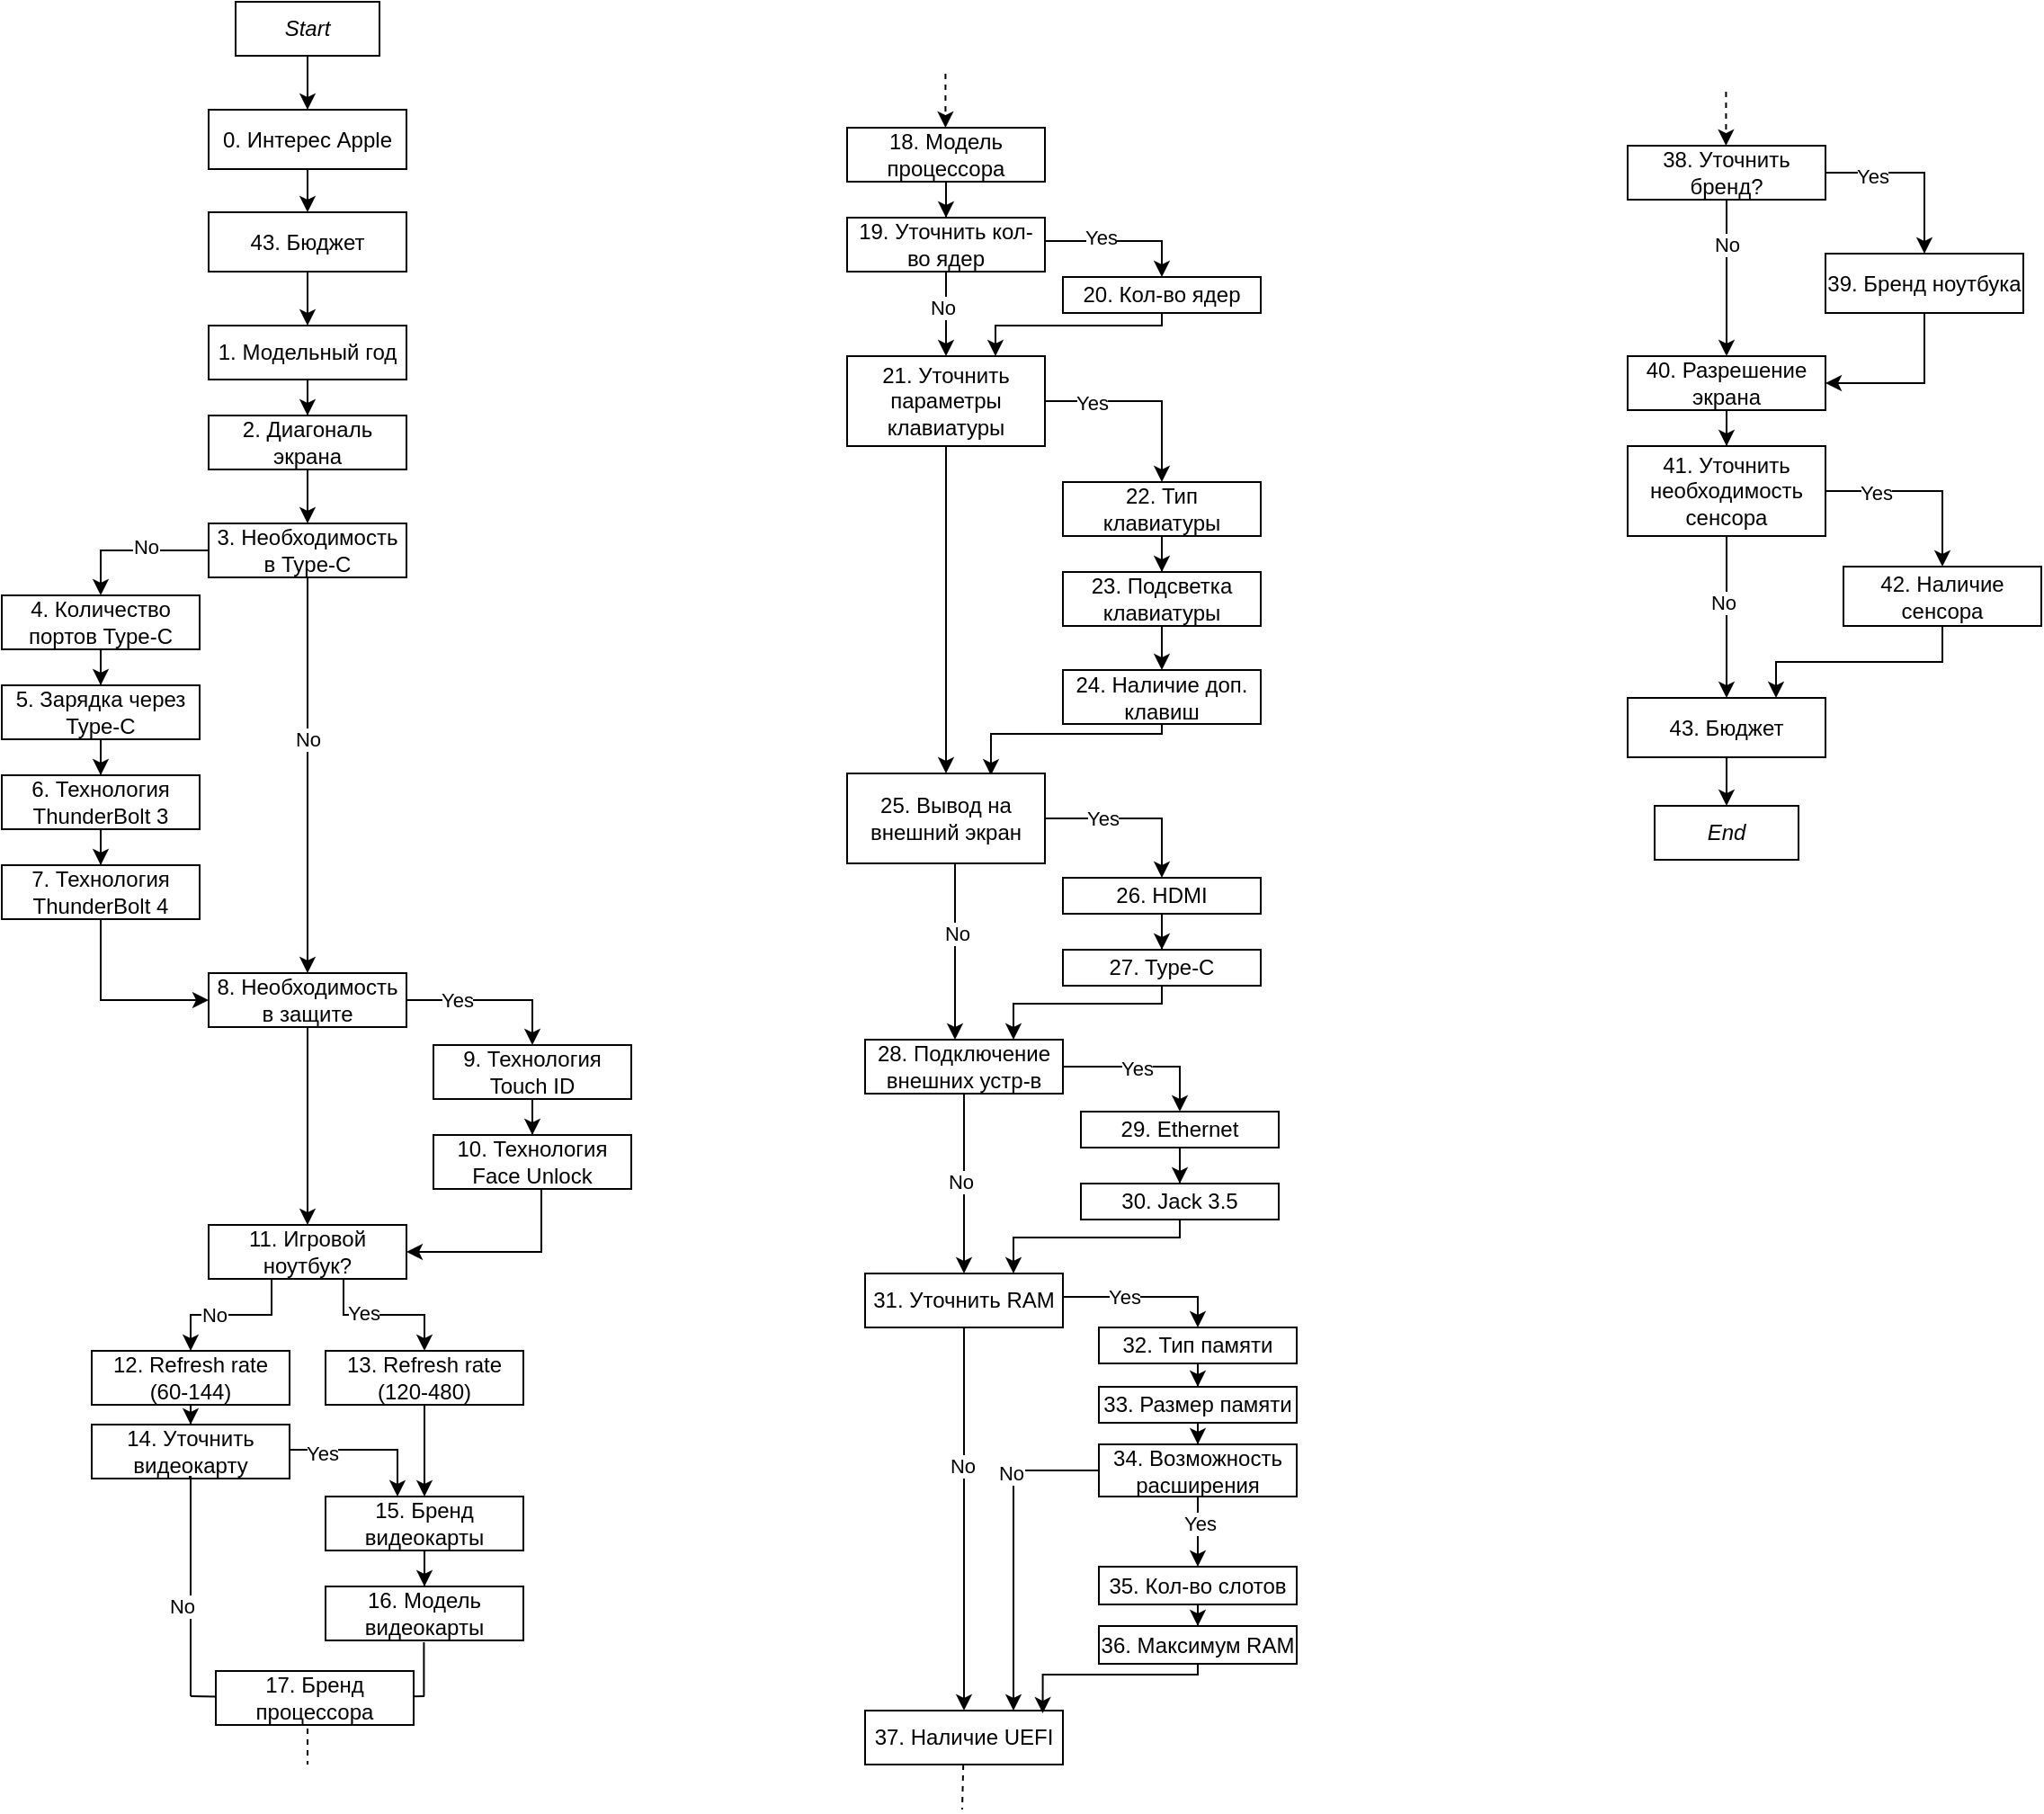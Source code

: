 <mxfile version="23.1.5" type="device">
  <diagram name="Страница — 1" id="IH8rzcOEHPAB7Y-iRNzn">
    <mxGraphModel dx="2578" dy="776" grid="1" gridSize="10" guides="1" tooltips="1" connect="1" arrows="1" fold="1" page="1" pageScale="1" pageWidth="827" pageHeight="1169" math="0" shadow="0">
      <root>
        <mxCell id="0" />
        <mxCell id="1" parent="0" />
        <mxCell id="vgiY-5Wz-NRbP9851YEz-6" value="" style="edgeStyle=orthogonalEdgeStyle;rounded=0;orthogonalLoop=1;jettySize=auto;html=1;" edge="1" parent="1" source="WlV4LtoxX0RG96d7LDxr-1" target="vgiY-5Wz-NRbP9851YEz-4">
          <mxGeometry relative="1" as="geometry" />
        </mxCell>
        <mxCell id="WlV4LtoxX0RG96d7LDxr-1" value="Start" style="rounded=0;whiteSpace=wrap;html=1;fontStyle=2;glass=0;" parent="1" vertex="1">
          <mxGeometry x="136" y="160" width="80" height="30" as="geometry" />
        </mxCell>
        <mxCell id="WlV4LtoxX0RG96d7LDxr-5" value="" style="edgeStyle=orthogonalEdgeStyle;rounded=0;orthogonalLoop=1;jettySize=auto;html=1;" parent="1" source="WlV4LtoxX0RG96d7LDxr-2" target="WlV4LtoxX0RG96d7LDxr-4" edge="1">
          <mxGeometry relative="1" as="geometry" />
        </mxCell>
        <mxCell id="WlV4LtoxX0RG96d7LDxr-2" value="1. Модельный год" style="rounded=0;whiteSpace=wrap;html=1;fontStyle=0" parent="1" vertex="1">
          <mxGeometry x="121" y="340" width="110" height="30" as="geometry" />
        </mxCell>
        <mxCell id="WlV4LtoxX0RG96d7LDxr-7" value="" style="edgeStyle=orthogonalEdgeStyle;rounded=0;orthogonalLoop=1;jettySize=auto;html=1;" parent="1" source="WlV4LtoxX0RG96d7LDxr-4" target="WlV4LtoxX0RG96d7LDxr-6" edge="1">
          <mxGeometry relative="1" as="geometry" />
        </mxCell>
        <mxCell id="WlV4LtoxX0RG96d7LDxr-4" value="2. Диагональ экрана" style="rounded=0;whiteSpace=wrap;html=1;fontStyle=0" parent="1" vertex="1">
          <mxGeometry x="121" y="390" width="110" height="30" as="geometry" />
        </mxCell>
        <mxCell id="WlV4LtoxX0RG96d7LDxr-9" value="" style="edgeStyle=orthogonalEdgeStyle;rounded=0;orthogonalLoop=1;jettySize=auto;html=1;" parent="1" source="WlV4LtoxX0RG96d7LDxr-6" target="WlV4LtoxX0RG96d7LDxr-8" edge="1">
          <mxGeometry relative="1" as="geometry" />
        </mxCell>
        <mxCell id="WlV4LtoxX0RG96d7LDxr-20" value="No" style="edgeLabel;html=1;align=center;verticalAlign=middle;resizable=0;points=[];" parent="WlV4LtoxX0RG96d7LDxr-9" vertex="1" connectable="0">
          <mxGeometry x="-0.176" y="-2" relative="1" as="geometry">
            <mxPoint as="offset" />
          </mxGeometry>
        </mxCell>
        <mxCell id="WlV4LtoxX0RG96d7LDxr-11" value="" style="edgeStyle=orthogonalEdgeStyle;rounded=0;orthogonalLoop=1;jettySize=auto;html=1;" parent="1" source="WlV4LtoxX0RG96d7LDxr-6" target="WlV4LtoxX0RG96d7LDxr-10" edge="1">
          <mxGeometry relative="1" as="geometry" />
        </mxCell>
        <mxCell id="WlV4LtoxX0RG96d7LDxr-21" value="No" style="edgeLabel;html=1;align=center;verticalAlign=middle;resizable=0;points=[];" parent="WlV4LtoxX0RG96d7LDxr-11" vertex="1" connectable="0">
          <mxGeometry x="-0.358" y="1" relative="1" as="geometry">
            <mxPoint x="-1" y="19" as="offset" />
          </mxGeometry>
        </mxCell>
        <mxCell id="WlV4LtoxX0RG96d7LDxr-6" value="3. Необходимость в Type-C" style="rounded=0;whiteSpace=wrap;html=1;fontStyle=0" parent="1" vertex="1">
          <mxGeometry x="121" y="450" width="110" height="30" as="geometry" />
        </mxCell>
        <mxCell id="WlV4LtoxX0RG96d7LDxr-13" value="" style="edgeStyle=orthogonalEdgeStyle;rounded=0;orthogonalLoop=1;jettySize=auto;html=1;" parent="1" source="WlV4LtoxX0RG96d7LDxr-8" target="WlV4LtoxX0RG96d7LDxr-12" edge="1">
          <mxGeometry relative="1" as="geometry" />
        </mxCell>
        <mxCell id="WlV4LtoxX0RG96d7LDxr-8" value="4. Количество портов Type-C" style="rounded=0;whiteSpace=wrap;html=1;fontStyle=0" parent="1" vertex="1">
          <mxGeometry x="6" y="490" width="110" height="30" as="geometry" />
        </mxCell>
        <mxCell id="WlV4LtoxX0RG96d7LDxr-24" value="" style="edgeStyle=orthogonalEdgeStyle;rounded=0;orthogonalLoop=1;jettySize=auto;html=1;" parent="1" source="WlV4LtoxX0RG96d7LDxr-10" target="WlV4LtoxX0RG96d7LDxr-23" edge="1">
          <mxGeometry relative="1" as="geometry" />
        </mxCell>
        <mxCell id="WlV4LtoxX0RG96d7LDxr-25" value="Yes" style="edgeLabel;html=1;align=center;verticalAlign=middle;resizable=0;points=[];" parent="WlV4LtoxX0RG96d7LDxr-24" vertex="1" connectable="0">
          <mxGeometry x="-0.409" relative="1" as="geometry">
            <mxPoint as="offset" />
          </mxGeometry>
        </mxCell>
        <mxCell id="WlV4LtoxX0RG96d7LDxr-29" value="" style="edgeStyle=orthogonalEdgeStyle;rounded=0;orthogonalLoop=1;jettySize=auto;html=1;" parent="1" source="WlV4LtoxX0RG96d7LDxr-10" target="WlV4LtoxX0RG96d7LDxr-28" edge="1">
          <mxGeometry relative="1" as="geometry" />
        </mxCell>
        <mxCell id="WlV4LtoxX0RG96d7LDxr-10" value="8. Необходимость в защите" style="rounded=0;whiteSpace=wrap;html=1;fontStyle=0" parent="1" vertex="1">
          <mxGeometry x="121" y="700" width="110" height="30" as="geometry" />
        </mxCell>
        <mxCell id="WlV4LtoxX0RG96d7LDxr-15" value="" style="edgeStyle=orthogonalEdgeStyle;rounded=0;orthogonalLoop=1;jettySize=auto;html=1;" parent="1" source="WlV4LtoxX0RG96d7LDxr-12" target="WlV4LtoxX0RG96d7LDxr-14" edge="1">
          <mxGeometry relative="1" as="geometry" />
        </mxCell>
        <mxCell id="WlV4LtoxX0RG96d7LDxr-12" value="5. Зарядка через Type-C" style="rounded=0;whiteSpace=wrap;html=1;fontStyle=0" parent="1" vertex="1">
          <mxGeometry x="6" y="540" width="110" height="30" as="geometry" />
        </mxCell>
        <mxCell id="WlV4LtoxX0RG96d7LDxr-18" value="" style="edgeStyle=orthogonalEdgeStyle;rounded=0;orthogonalLoop=1;jettySize=auto;html=1;" parent="1" source="WlV4LtoxX0RG96d7LDxr-14" target="WlV4LtoxX0RG96d7LDxr-17" edge="1">
          <mxGeometry relative="1" as="geometry" />
        </mxCell>
        <mxCell id="WlV4LtoxX0RG96d7LDxr-14" value="6. Технология ThunderBolt 3" style="rounded=0;whiteSpace=wrap;html=1;fontStyle=0" parent="1" vertex="1">
          <mxGeometry x="6" y="590" width="110" height="30" as="geometry" />
        </mxCell>
        <mxCell id="WlV4LtoxX0RG96d7LDxr-22" style="edgeStyle=orthogonalEdgeStyle;rounded=0;orthogonalLoop=1;jettySize=auto;html=1;entryX=0;entryY=0.5;entryDx=0;entryDy=0;" parent="1" source="WlV4LtoxX0RG96d7LDxr-17" target="WlV4LtoxX0RG96d7LDxr-10" edge="1">
          <mxGeometry relative="1" as="geometry">
            <Array as="points">
              <mxPoint x="61" y="715" />
            </Array>
          </mxGeometry>
        </mxCell>
        <mxCell id="WlV4LtoxX0RG96d7LDxr-17" value="7. Технология ThunderBolt 4" style="rounded=0;whiteSpace=wrap;html=1;fontStyle=0" parent="1" vertex="1">
          <mxGeometry x="6" y="640" width="110" height="30" as="geometry" />
        </mxCell>
        <mxCell id="WlV4LtoxX0RG96d7LDxr-27" value="" style="edgeStyle=orthogonalEdgeStyle;rounded=0;orthogonalLoop=1;jettySize=auto;html=1;" parent="1" source="WlV4LtoxX0RG96d7LDxr-23" target="WlV4LtoxX0RG96d7LDxr-26" edge="1">
          <mxGeometry relative="1" as="geometry" />
        </mxCell>
        <mxCell id="WlV4LtoxX0RG96d7LDxr-23" value="9. Технология Touch ID" style="rounded=0;whiteSpace=wrap;html=1;fontStyle=0" parent="1" vertex="1">
          <mxGeometry x="246" y="740" width="110" height="30" as="geometry" />
        </mxCell>
        <mxCell id="WlV4LtoxX0RG96d7LDxr-30" style="edgeStyle=orthogonalEdgeStyle;rounded=0;orthogonalLoop=1;jettySize=auto;html=1;entryX=1;entryY=0.5;entryDx=0;entryDy=0;" parent="1" source="WlV4LtoxX0RG96d7LDxr-26" target="WlV4LtoxX0RG96d7LDxr-28" edge="1">
          <mxGeometry relative="1" as="geometry">
            <Array as="points">
              <mxPoint x="306" y="855" />
            </Array>
          </mxGeometry>
        </mxCell>
        <mxCell id="WlV4LtoxX0RG96d7LDxr-26" value="10. Технология Face Unlock" style="rounded=0;whiteSpace=wrap;html=1;fontStyle=0" parent="1" vertex="1">
          <mxGeometry x="246" y="790" width="110" height="30" as="geometry" />
        </mxCell>
        <mxCell id="WlV4LtoxX0RG96d7LDxr-32" value="" style="edgeStyle=orthogonalEdgeStyle;rounded=0;orthogonalLoop=1;jettySize=auto;html=1;" parent="1" source="WlV4LtoxX0RG96d7LDxr-28" target="WlV4LtoxX0RG96d7LDxr-31" edge="1">
          <mxGeometry relative="1" as="geometry">
            <Array as="points">
              <mxPoint x="196" y="890" />
              <mxPoint x="241" y="890" />
            </Array>
          </mxGeometry>
        </mxCell>
        <mxCell id="WlV4LtoxX0RG96d7LDxr-42" value="Yes" style="edgeLabel;html=1;align=center;verticalAlign=middle;resizable=0;points=[];" parent="WlV4LtoxX0RG96d7LDxr-32" vertex="1" connectable="0">
          <mxGeometry x="-0.285" y="1" relative="1" as="geometry">
            <mxPoint as="offset" />
          </mxGeometry>
        </mxCell>
        <mxCell id="WlV4LtoxX0RG96d7LDxr-36" style="edgeStyle=orthogonalEdgeStyle;rounded=0;orthogonalLoop=1;jettySize=auto;html=1;entryX=0.5;entryY=0;entryDx=0;entryDy=0;" parent="1" source="WlV4LtoxX0RG96d7LDxr-28" target="WlV4LtoxX0RG96d7LDxr-35" edge="1">
          <mxGeometry relative="1" as="geometry">
            <Array as="points">
              <mxPoint x="156" y="890" />
              <mxPoint x="111" y="890" />
            </Array>
          </mxGeometry>
        </mxCell>
        <mxCell id="WlV4LtoxX0RG96d7LDxr-41" value="No" style="edgeLabel;html=1;align=center;verticalAlign=middle;resizable=0;points=[];" parent="WlV4LtoxX0RG96d7LDxr-36" vertex="1" connectable="0">
          <mxGeometry x="0.224" relative="1" as="geometry">
            <mxPoint as="offset" />
          </mxGeometry>
        </mxCell>
        <mxCell id="WlV4LtoxX0RG96d7LDxr-28" value="11. Игровой ноутбук?" style="rounded=0;whiteSpace=wrap;html=1;fontStyle=0" parent="1" vertex="1">
          <mxGeometry x="121" y="840" width="110" height="30" as="geometry" />
        </mxCell>
        <mxCell id="WlV4LtoxX0RG96d7LDxr-38" value="" style="edgeStyle=orthogonalEdgeStyle;rounded=0;orthogonalLoop=1;jettySize=auto;html=1;" parent="1" source="WlV4LtoxX0RG96d7LDxr-31" target="WlV4LtoxX0RG96d7LDxr-37" edge="1">
          <mxGeometry relative="1" as="geometry" />
        </mxCell>
        <mxCell id="WlV4LtoxX0RG96d7LDxr-31" value="13. Refresh rate&lt;br&gt;(120-480)" style="rounded=0;whiteSpace=wrap;html=1;fontStyle=0" parent="1" vertex="1">
          <mxGeometry x="186" y="910" width="110" height="30" as="geometry" />
        </mxCell>
        <mxCell id="WlV4LtoxX0RG96d7LDxr-150" value="" style="edgeStyle=orthogonalEdgeStyle;rounded=0;orthogonalLoop=1;jettySize=auto;html=1;" parent="1" source="WlV4LtoxX0RG96d7LDxr-35" target="WlV4LtoxX0RG96d7LDxr-63" edge="1">
          <mxGeometry relative="1" as="geometry" />
        </mxCell>
        <mxCell id="WlV4LtoxX0RG96d7LDxr-35" value="12. Refresh rate (60-144)" style="rounded=0;whiteSpace=wrap;html=1;fontStyle=0" parent="1" vertex="1">
          <mxGeometry x="56" y="910" width="110" height="30" as="geometry" />
        </mxCell>
        <mxCell id="WlV4LtoxX0RG96d7LDxr-40" value="" style="edgeStyle=orthogonalEdgeStyle;rounded=0;orthogonalLoop=1;jettySize=auto;html=1;" parent="1" source="WlV4LtoxX0RG96d7LDxr-37" target="WlV4LtoxX0RG96d7LDxr-39" edge="1">
          <mxGeometry relative="1" as="geometry" />
        </mxCell>
        <mxCell id="WlV4LtoxX0RG96d7LDxr-37" value="15. Бренд видеокарты" style="rounded=0;whiteSpace=wrap;html=1;fontStyle=0" parent="1" vertex="1">
          <mxGeometry x="186" y="991" width="110" height="30" as="geometry" />
        </mxCell>
        <mxCell id="WlV4LtoxX0RG96d7LDxr-39" value="16. Модель видеокарты" style="rounded=0;whiteSpace=wrap;html=1;fontStyle=0" parent="1" vertex="1">
          <mxGeometry x="186" y="1041" width="110" height="30" as="geometry" />
        </mxCell>
        <mxCell id="WlV4LtoxX0RG96d7LDxr-46" value="" style="endArrow=classic;html=1;rounded=0;exitX=0.5;exitY=1;exitDx=0;exitDy=0;dashed=1;endFill=1;" parent="1" edge="1">
          <mxGeometry width="50" height="50" relative="1" as="geometry">
            <mxPoint x="530.71" y="200" as="sourcePoint" />
            <mxPoint x="530.71" y="230" as="targetPoint" />
          </mxGeometry>
        </mxCell>
        <mxCell id="WlV4LtoxX0RG96d7LDxr-107" value="" style="edgeStyle=orthogonalEdgeStyle;rounded=0;orthogonalLoop=1;jettySize=auto;html=1;" parent="1" source="WlV4LtoxX0RG96d7LDxr-50" target="WlV4LtoxX0RG96d7LDxr-106" edge="1">
          <mxGeometry relative="1" as="geometry" />
        </mxCell>
        <mxCell id="WlV4LtoxX0RG96d7LDxr-50" value="18. Модель процессора" style="rounded=0;whiteSpace=wrap;html=1;fontStyle=0" parent="1" vertex="1">
          <mxGeometry x="476" y="230" width="110" height="30" as="geometry" />
        </mxCell>
        <mxCell id="WlV4LtoxX0RG96d7LDxr-56" style="edgeStyle=orthogonalEdgeStyle;rounded=0;orthogonalLoop=1;jettySize=auto;html=1;entryX=0.5;entryY=0;entryDx=0;entryDy=0;" parent="1" source="WlV4LtoxX0RG96d7LDxr-52" target="WlV4LtoxX0RG96d7LDxr-54" edge="1">
          <mxGeometry relative="1" as="geometry" />
        </mxCell>
        <mxCell id="WlV4LtoxX0RG96d7LDxr-57" value="Yes" style="edgeLabel;html=1;align=center;verticalAlign=middle;resizable=0;points=[];" parent="WlV4LtoxX0RG96d7LDxr-56" vertex="1" connectable="0">
          <mxGeometry x="-0.537" y="-1" relative="1" as="geometry">
            <mxPoint as="offset" />
          </mxGeometry>
        </mxCell>
        <mxCell id="WlV4LtoxX0RG96d7LDxr-62" value="" style="edgeStyle=orthogonalEdgeStyle;rounded=0;orthogonalLoop=1;jettySize=auto;html=1;" parent="1" source="WlV4LtoxX0RG96d7LDxr-52" target="WlV4LtoxX0RG96d7LDxr-61" edge="1">
          <mxGeometry relative="1" as="geometry" />
        </mxCell>
        <mxCell id="WlV4LtoxX0RG96d7LDxr-52" value="21. Уточнить параметры клавиатуры" style="rounded=0;whiteSpace=wrap;html=1;fontStyle=0" parent="1" vertex="1">
          <mxGeometry x="476" y="357" width="110" height="50" as="geometry" />
        </mxCell>
        <mxCell id="WlV4LtoxX0RG96d7LDxr-58" value="" style="edgeStyle=orthogonalEdgeStyle;rounded=0;orthogonalLoop=1;jettySize=auto;html=1;" parent="1" source="WlV4LtoxX0RG96d7LDxr-54" target="WlV4LtoxX0RG96d7LDxr-55" edge="1">
          <mxGeometry relative="1" as="geometry" />
        </mxCell>
        <mxCell id="WlV4LtoxX0RG96d7LDxr-54" value="22. Тип клавиатуры" style="rounded=0;whiteSpace=wrap;html=1;fontStyle=0" parent="1" vertex="1">
          <mxGeometry x="596" y="427" width="110" height="30" as="geometry" />
        </mxCell>
        <mxCell id="WlV4LtoxX0RG96d7LDxr-60" value="" style="edgeStyle=orthogonalEdgeStyle;rounded=0;orthogonalLoop=1;jettySize=auto;html=1;" parent="1" source="WlV4LtoxX0RG96d7LDxr-55" target="WlV4LtoxX0RG96d7LDxr-59" edge="1">
          <mxGeometry relative="1" as="geometry" />
        </mxCell>
        <mxCell id="WlV4LtoxX0RG96d7LDxr-55" value="23. Подсветка клавиатуры" style="rounded=0;whiteSpace=wrap;html=1;fontStyle=0" parent="1" vertex="1">
          <mxGeometry x="596" y="477" width="110" height="30" as="geometry" />
        </mxCell>
        <mxCell id="WlV4LtoxX0RG96d7LDxr-76" style="edgeStyle=orthogonalEdgeStyle;rounded=0;orthogonalLoop=1;jettySize=auto;html=1;entryX=0.727;entryY=0.021;entryDx=0;entryDy=0;entryPerimeter=0;" parent="1" source="WlV4LtoxX0RG96d7LDxr-59" target="WlV4LtoxX0RG96d7LDxr-61" edge="1">
          <mxGeometry relative="1" as="geometry">
            <mxPoint x="556" y="587" as="targetPoint" />
            <Array as="points">
              <mxPoint x="651" y="567" />
              <mxPoint x="556" y="567" />
            </Array>
          </mxGeometry>
        </mxCell>
        <mxCell id="WlV4LtoxX0RG96d7LDxr-59" value="24. Наличие доп. клавиш" style="rounded=0;whiteSpace=wrap;html=1;fontStyle=0" parent="1" vertex="1">
          <mxGeometry x="596" y="531.5" width="110" height="30" as="geometry" />
        </mxCell>
        <mxCell id="WlV4LtoxX0RG96d7LDxr-78" value="" style="edgeStyle=orthogonalEdgeStyle;rounded=0;orthogonalLoop=1;jettySize=auto;html=1;" parent="1" source="WlV4LtoxX0RG96d7LDxr-61" target="WlV4LtoxX0RG96d7LDxr-77" edge="1">
          <mxGeometry relative="1" as="geometry" />
        </mxCell>
        <mxCell id="WlV4LtoxX0RG96d7LDxr-79" value="Yes" style="edgeLabel;html=1;align=center;verticalAlign=middle;resizable=0;points=[];" parent="WlV4LtoxX0RG96d7LDxr-78" vertex="1" connectable="0">
          <mxGeometry x="-0.358" relative="1" as="geometry">
            <mxPoint as="offset" />
          </mxGeometry>
        </mxCell>
        <mxCell id="WlV4LtoxX0RG96d7LDxr-85" value="" style="edgeStyle=orthogonalEdgeStyle;rounded=0;orthogonalLoop=1;jettySize=auto;html=1;" parent="1" source="WlV4LtoxX0RG96d7LDxr-61" target="WlV4LtoxX0RG96d7LDxr-83" edge="1">
          <mxGeometry relative="1" as="geometry">
            <Array as="points">
              <mxPoint x="536" y="707" />
              <mxPoint x="536" y="707" />
            </Array>
          </mxGeometry>
        </mxCell>
        <mxCell id="WlV4LtoxX0RG96d7LDxr-86" value="No" style="edgeLabel;html=1;align=center;verticalAlign=middle;resizable=0;points=[];" parent="WlV4LtoxX0RG96d7LDxr-85" vertex="1" connectable="0">
          <mxGeometry x="-0.209" y="1" relative="1" as="geometry">
            <mxPoint as="offset" />
          </mxGeometry>
        </mxCell>
        <mxCell id="WlV4LtoxX0RG96d7LDxr-61" value="25. Вывод на внешний экран" style="rounded=0;whiteSpace=wrap;html=1;fontStyle=0" parent="1" vertex="1">
          <mxGeometry x="476" y="589" width="110" height="50" as="geometry" />
        </mxCell>
        <mxCell id="WlV4LtoxX0RG96d7LDxr-64" value="" style="edgeStyle=orthogonalEdgeStyle;rounded=0;orthogonalLoop=1;jettySize=auto;html=1;" parent="1" source="WlV4LtoxX0RG96d7LDxr-63" target="WlV4LtoxX0RG96d7LDxr-37" edge="1">
          <mxGeometry relative="1" as="geometry">
            <Array as="points">
              <mxPoint x="226" y="965" />
            </Array>
          </mxGeometry>
        </mxCell>
        <mxCell id="WlV4LtoxX0RG96d7LDxr-65" value="Yes" style="edgeLabel;html=1;align=center;verticalAlign=middle;resizable=0;points=[];" parent="WlV4LtoxX0RG96d7LDxr-64" vertex="1" connectable="0">
          <mxGeometry x="-0.584" y="-2" relative="1" as="geometry">
            <mxPoint as="offset" />
          </mxGeometry>
        </mxCell>
        <mxCell id="WlV4LtoxX0RG96d7LDxr-63" value="14. Уточнить видеокарту" style="rounded=0;whiteSpace=wrap;html=1;fontStyle=0" parent="1" vertex="1">
          <mxGeometry x="56" y="951" width="110" height="30" as="geometry" />
        </mxCell>
        <mxCell id="WlV4LtoxX0RG96d7LDxr-68" value="" style="edgeStyle=orthogonalEdgeStyle;rounded=0;orthogonalLoop=1;jettySize=auto;html=1;endArrow=none;endFill=0;" parent="1" edge="1">
          <mxGeometry relative="1" as="geometry">
            <mxPoint x="110" y="980" as="sourcePoint" />
            <mxPoint x="111" y="1102" as="targetPoint" />
            <Array as="points">
              <mxPoint x="111" y="980" />
            </Array>
          </mxGeometry>
        </mxCell>
        <mxCell id="WlV4LtoxX0RG96d7LDxr-72" value="No" style="edgeLabel;html=1;align=center;verticalAlign=middle;resizable=0;points=[];" parent="WlV4LtoxX0RG96d7LDxr-68" vertex="1" connectable="0">
          <mxGeometry x="0.174" y="-5" relative="1" as="geometry">
            <mxPoint y="1" as="offset" />
          </mxGeometry>
        </mxCell>
        <mxCell id="WlV4LtoxX0RG96d7LDxr-69" value="" style="edgeStyle=orthogonalEdgeStyle;rounded=0;orthogonalLoop=1;jettySize=auto;html=1;endArrow=none;endFill=0;" parent="1" edge="1">
          <mxGeometry relative="1" as="geometry">
            <mxPoint x="240.7" y="1072" as="sourcePoint" />
            <mxPoint x="240.7" y="1102" as="targetPoint" />
          </mxGeometry>
        </mxCell>
        <mxCell id="WlV4LtoxX0RG96d7LDxr-70" value="" style="endArrow=none;html=1;rounded=0;" parent="1" source="WlV4LtoxX0RG96d7LDxr-73" edge="1">
          <mxGeometry width="50" height="50" relative="1" as="geometry">
            <mxPoint x="111" y="1102" as="sourcePoint" />
            <mxPoint x="241" y="1102" as="targetPoint" />
          </mxGeometry>
        </mxCell>
        <mxCell id="WlV4LtoxX0RG96d7LDxr-71" value="" style="endArrow=none;dashed=1;html=1;rounded=0;" parent="1" edge="1">
          <mxGeometry width="50" height="50" relative="1" as="geometry">
            <mxPoint x="176" y="1102" as="sourcePoint" />
            <mxPoint x="176" y="1140" as="targetPoint" />
          </mxGeometry>
        </mxCell>
        <mxCell id="WlV4LtoxX0RG96d7LDxr-74" value="" style="endArrow=none;html=1;rounded=0;" parent="1" target="WlV4LtoxX0RG96d7LDxr-73" edge="1">
          <mxGeometry width="50" height="50" relative="1" as="geometry">
            <mxPoint x="111" y="1102" as="sourcePoint" />
            <mxPoint x="241" y="1102" as="targetPoint" />
          </mxGeometry>
        </mxCell>
        <mxCell id="WlV4LtoxX0RG96d7LDxr-73" value="17. Бренд процессора" style="rounded=0;whiteSpace=wrap;html=1;fontStyle=0" parent="1" vertex="1">
          <mxGeometry x="125" y="1088" width="110" height="30" as="geometry" />
        </mxCell>
        <mxCell id="WlV4LtoxX0RG96d7LDxr-81" value="" style="edgeStyle=orthogonalEdgeStyle;rounded=0;orthogonalLoop=1;jettySize=auto;html=1;" parent="1" source="WlV4LtoxX0RG96d7LDxr-77" target="WlV4LtoxX0RG96d7LDxr-80" edge="1">
          <mxGeometry relative="1" as="geometry" />
        </mxCell>
        <mxCell id="WlV4LtoxX0RG96d7LDxr-77" value="26. HDMI" style="rounded=0;whiteSpace=wrap;html=1;fontStyle=0" parent="1" vertex="1">
          <mxGeometry x="596" y="647" width="110" height="20" as="geometry" />
        </mxCell>
        <mxCell id="WlV4LtoxX0RG96d7LDxr-84" style="edgeStyle=orthogonalEdgeStyle;rounded=0;orthogonalLoop=1;jettySize=auto;html=1;entryX=0.75;entryY=0;entryDx=0;entryDy=0;" parent="1" source="WlV4LtoxX0RG96d7LDxr-80" target="WlV4LtoxX0RG96d7LDxr-83" edge="1">
          <mxGeometry relative="1" as="geometry">
            <Array as="points">
              <mxPoint x="651" y="717" />
              <mxPoint x="569" y="717" />
            </Array>
          </mxGeometry>
        </mxCell>
        <mxCell id="WlV4LtoxX0RG96d7LDxr-80" value="27. Type-C" style="rounded=0;whiteSpace=wrap;html=1;fontStyle=0" parent="1" vertex="1">
          <mxGeometry x="596" y="687" width="110" height="20" as="geometry" />
        </mxCell>
        <mxCell id="WlV4LtoxX0RG96d7LDxr-90" style="edgeStyle=orthogonalEdgeStyle;rounded=0;orthogonalLoop=1;jettySize=auto;html=1;entryX=0.5;entryY=0;entryDx=0;entryDy=0;" parent="1" source="WlV4LtoxX0RG96d7LDxr-83" target="WlV4LtoxX0RG96d7LDxr-87" edge="1">
          <mxGeometry relative="1" as="geometry" />
        </mxCell>
        <mxCell id="WlV4LtoxX0RG96d7LDxr-91" value="Yes" style="edgeLabel;html=1;align=center;verticalAlign=middle;resizable=0;points=[];" parent="WlV4LtoxX0RG96d7LDxr-90" vertex="1" connectable="0">
          <mxGeometry x="-0.095" y="-1" relative="1" as="geometry">
            <mxPoint as="offset" />
          </mxGeometry>
        </mxCell>
        <mxCell id="WlV4LtoxX0RG96d7LDxr-97" style="edgeStyle=orthogonalEdgeStyle;rounded=0;orthogonalLoop=1;jettySize=auto;html=1;entryX=0.5;entryY=0;entryDx=0;entryDy=0;" parent="1" source="WlV4LtoxX0RG96d7LDxr-83" target="WlV4LtoxX0RG96d7LDxr-92" edge="1">
          <mxGeometry relative="1" as="geometry" />
        </mxCell>
        <mxCell id="WlV4LtoxX0RG96d7LDxr-98" value="No" style="edgeLabel;html=1;align=center;verticalAlign=middle;resizable=0;points=[];" parent="WlV4LtoxX0RG96d7LDxr-97" vertex="1" connectable="0">
          <mxGeometry x="-0.03" y="-2" relative="1" as="geometry">
            <mxPoint as="offset" />
          </mxGeometry>
        </mxCell>
        <mxCell id="WlV4LtoxX0RG96d7LDxr-83" value="28. Подключение внешних устр-в" style="rounded=0;whiteSpace=wrap;html=1;fontStyle=0" parent="1" vertex="1">
          <mxGeometry x="486" y="737" width="110" height="30" as="geometry" />
        </mxCell>
        <mxCell id="WlV4LtoxX0RG96d7LDxr-89" style="edgeStyle=orthogonalEdgeStyle;rounded=0;orthogonalLoop=1;jettySize=auto;html=1;entryX=0.5;entryY=0;entryDx=0;entryDy=0;" parent="1" source="WlV4LtoxX0RG96d7LDxr-87" target="WlV4LtoxX0RG96d7LDxr-88" edge="1">
          <mxGeometry relative="1" as="geometry" />
        </mxCell>
        <mxCell id="WlV4LtoxX0RG96d7LDxr-87" value="29. Ethernet" style="rounded=0;whiteSpace=wrap;html=1;fontStyle=0" parent="1" vertex="1">
          <mxGeometry x="606" y="777" width="110" height="20" as="geometry" />
        </mxCell>
        <mxCell id="WlV4LtoxX0RG96d7LDxr-96" style="edgeStyle=orthogonalEdgeStyle;rounded=0;orthogonalLoop=1;jettySize=auto;html=1;entryX=0.75;entryY=0;entryDx=0;entryDy=0;" parent="1" source="WlV4LtoxX0RG96d7LDxr-88" target="WlV4LtoxX0RG96d7LDxr-92" edge="1">
          <mxGeometry relative="1" as="geometry">
            <Array as="points">
              <mxPoint x="661" y="847" />
              <mxPoint x="569" y="847" />
            </Array>
          </mxGeometry>
        </mxCell>
        <mxCell id="WlV4LtoxX0RG96d7LDxr-88" value="30. Jack 3.5" style="rounded=0;whiteSpace=wrap;html=1;fontStyle=0" parent="1" vertex="1">
          <mxGeometry x="606" y="817" width="110" height="20" as="geometry" />
        </mxCell>
        <mxCell id="WlV4LtoxX0RG96d7LDxr-99" style="edgeStyle=orthogonalEdgeStyle;rounded=0;orthogonalLoop=1;jettySize=auto;html=1;entryX=0.5;entryY=0;entryDx=0;entryDy=0;" parent="1" source="WlV4LtoxX0RG96d7LDxr-92" target="WlV4LtoxX0RG96d7LDxr-94" edge="1">
          <mxGeometry relative="1" as="geometry">
            <Array as="points">
              <mxPoint x="671" y="880" />
            </Array>
          </mxGeometry>
        </mxCell>
        <mxCell id="WlV4LtoxX0RG96d7LDxr-101" value="Yes" style="edgeLabel;html=1;align=center;verticalAlign=middle;resizable=0;points=[];" parent="WlV4LtoxX0RG96d7LDxr-99" vertex="1" connectable="0">
          <mxGeometry x="-0.27" relative="1" as="geometry">
            <mxPoint as="offset" />
          </mxGeometry>
        </mxCell>
        <mxCell id="WlV4LtoxX0RG96d7LDxr-118" style="edgeStyle=orthogonalEdgeStyle;rounded=0;orthogonalLoop=1;jettySize=auto;html=1;entryX=0.5;entryY=0;entryDx=0;entryDy=0;" parent="1" source="WlV4LtoxX0RG96d7LDxr-92" target="WlV4LtoxX0RG96d7LDxr-105" edge="1">
          <mxGeometry relative="1" as="geometry" />
        </mxCell>
        <mxCell id="WlV4LtoxX0RG96d7LDxr-119" value="No" style="edgeLabel;html=1;align=center;verticalAlign=middle;resizable=0;points=[];" parent="WlV4LtoxX0RG96d7LDxr-118" vertex="1" connectable="0">
          <mxGeometry x="-0.281" y="-1" relative="1" as="geometry">
            <mxPoint as="offset" />
          </mxGeometry>
        </mxCell>
        <mxCell id="WlV4LtoxX0RG96d7LDxr-92" value="31. Уточнить RAM" style="rounded=0;whiteSpace=wrap;html=1;fontStyle=0" parent="1" vertex="1">
          <mxGeometry x="486" y="867" width="110" height="30" as="geometry" />
        </mxCell>
        <mxCell id="WlV4LtoxX0RG96d7LDxr-102" style="edgeStyle=orthogonalEdgeStyle;rounded=0;orthogonalLoop=1;jettySize=auto;html=1;entryX=0.5;entryY=0;entryDx=0;entryDy=0;" parent="1" source="WlV4LtoxX0RG96d7LDxr-94" target="WlV4LtoxX0RG96d7LDxr-95" edge="1">
          <mxGeometry relative="1" as="geometry" />
        </mxCell>
        <mxCell id="WlV4LtoxX0RG96d7LDxr-94" value="32. Тип памяти" style="rounded=0;whiteSpace=wrap;html=1;fontStyle=0" parent="1" vertex="1">
          <mxGeometry x="616" y="897" width="110" height="20" as="geometry" />
        </mxCell>
        <mxCell id="WlV4LtoxX0RG96d7LDxr-104" value="" style="edgeStyle=orthogonalEdgeStyle;rounded=0;orthogonalLoop=1;jettySize=auto;html=1;" parent="1" source="WlV4LtoxX0RG96d7LDxr-95" target="WlV4LtoxX0RG96d7LDxr-103" edge="1">
          <mxGeometry relative="1" as="geometry" />
        </mxCell>
        <mxCell id="WlV4LtoxX0RG96d7LDxr-95" value="33. Размер памяти" style="rounded=0;whiteSpace=wrap;html=1;fontStyle=0" parent="1" vertex="1">
          <mxGeometry x="616" y="930" width="110" height="20" as="geometry" />
        </mxCell>
        <mxCell id="WlV4LtoxX0RG96d7LDxr-115" value="" style="edgeStyle=orthogonalEdgeStyle;rounded=0;orthogonalLoop=1;jettySize=auto;html=1;" parent="1" source="WlV4LtoxX0RG96d7LDxr-103" target="WlV4LtoxX0RG96d7LDxr-114" edge="1">
          <mxGeometry relative="1" as="geometry" />
        </mxCell>
        <mxCell id="WlV4LtoxX0RG96d7LDxr-120" value="Yes" style="edgeLabel;html=1;align=center;verticalAlign=middle;resizable=0;points=[];" parent="WlV4LtoxX0RG96d7LDxr-115" vertex="1" connectable="0">
          <mxGeometry x="-0.273" y="1" relative="1" as="geometry">
            <mxPoint as="offset" />
          </mxGeometry>
        </mxCell>
        <mxCell id="WlV4LtoxX0RG96d7LDxr-116" style="edgeStyle=orthogonalEdgeStyle;rounded=0;orthogonalLoop=1;jettySize=auto;html=1;entryX=0.75;entryY=0;entryDx=0;entryDy=0;" parent="1" source="WlV4LtoxX0RG96d7LDxr-103" target="WlV4LtoxX0RG96d7LDxr-105" edge="1">
          <mxGeometry relative="1" as="geometry" />
        </mxCell>
        <mxCell id="WlV4LtoxX0RG96d7LDxr-117" value="No" style="edgeLabel;html=1;align=center;verticalAlign=middle;resizable=0;points=[];" parent="WlV4LtoxX0RG96d7LDxr-116" vertex="1" connectable="0">
          <mxGeometry x="-0.46" y="-2" relative="1" as="geometry">
            <mxPoint as="offset" />
          </mxGeometry>
        </mxCell>
        <mxCell id="WlV4LtoxX0RG96d7LDxr-103" value="34. Возможность расширения" style="rounded=0;whiteSpace=wrap;html=1;fontStyle=0" parent="1" vertex="1">
          <mxGeometry x="616" y="962" width="110" height="29" as="geometry" />
        </mxCell>
        <mxCell id="WlV4LtoxX0RG96d7LDxr-105" value="37. Наличие UEFI" style="rounded=0;whiteSpace=wrap;html=1;fontStyle=0" parent="1" vertex="1">
          <mxGeometry x="486" y="1110" width="110" height="30" as="geometry" />
        </mxCell>
        <mxCell id="WlV4LtoxX0RG96d7LDxr-108" value="" style="edgeStyle=orthogonalEdgeStyle;rounded=0;orthogonalLoop=1;jettySize=auto;html=1;" parent="1" source="WlV4LtoxX0RG96d7LDxr-106" target="WlV4LtoxX0RG96d7LDxr-52" edge="1">
          <mxGeometry relative="1" as="geometry" />
        </mxCell>
        <mxCell id="WlV4LtoxX0RG96d7LDxr-109" value="No" style="edgeLabel;html=1;align=center;verticalAlign=middle;resizable=0;points=[];" parent="WlV4LtoxX0RG96d7LDxr-108" vertex="1" connectable="0">
          <mxGeometry x="-0.153" y="-2" relative="1" as="geometry">
            <mxPoint as="offset" />
          </mxGeometry>
        </mxCell>
        <mxCell id="WlV4LtoxX0RG96d7LDxr-111" value="" style="edgeStyle=orthogonalEdgeStyle;rounded=0;orthogonalLoop=1;jettySize=auto;html=1;" parent="1" source="WlV4LtoxX0RG96d7LDxr-106" target="WlV4LtoxX0RG96d7LDxr-110" edge="1">
          <mxGeometry relative="1" as="geometry">
            <Array as="points">
              <mxPoint x="651" y="293" />
            </Array>
          </mxGeometry>
        </mxCell>
        <mxCell id="WlV4LtoxX0RG96d7LDxr-113" value="Yes" style="edgeLabel;html=1;align=center;verticalAlign=middle;resizable=0;points=[];" parent="WlV4LtoxX0RG96d7LDxr-111" vertex="1" connectable="0">
          <mxGeometry x="-0.273" y="2" relative="1" as="geometry">
            <mxPoint as="offset" />
          </mxGeometry>
        </mxCell>
        <mxCell id="WlV4LtoxX0RG96d7LDxr-106" value="19. Уточнить кол-во ядер" style="rounded=0;whiteSpace=wrap;html=1;fontStyle=0" parent="1" vertex="1">
          <mxGeometry x="476" y="280" width="110" height="30" as="geometry" />
        </mxCell>
        <mxCell id="WlV4LtoxX0RG96d7LDxr-112" style="edgeStyle=orthogonalEdgeStyle;rounded=0;orthogonalLoop=1;jettySize=auto;html=1;entryX=0.75;entryY=0;entryDx=0;entryDy=0;" parent="1" source="WlV4LtoxX0RG96d7LDxr-110" target="WlV4LtoxX0RG96d7LDxr-52" edge="1">
          <mxGeometry relative="1" as="geometry">
            <Array as="points">
              <mxPoint x="651" y="340" />
              <mxPoint x="559" y="340" />
            </Array>
          </mxGeometry>
        </mxCell>
        <mxCell id="WlV4LtoxX0RG96d7LDxr-110" value="20. Кол-во ядер" style="rounded=0;whiteSpace=wrap;html=1;fontStyle=0" parent="1" vertex="1">
          <mxGeometry x="596" y="313" width="110" height="20" as="geometry" />
        </mxCell>
        <mxCell id="WlV4LtoxX0RG96d7LDxr-125" style="edgeStyle=orthogonalEdgeStyle;rounded=0;orthogonalLoop=1;jettySize=auto;html=1;entryX=0.5;entryY=0;entryDx=0;entryDy=0;" parent="1" source="WlV4LtoxX0RG96d7LDxr-114" target="WlV4LtoxX0RG96d7LDxr-123" edge="1">
          <mxGeometry relative="1" as="geometry" />
        </mxCell>
        <mxCell id="WlV4LtoxX0RG96d7LDxr-114" value="35. Кол-во слотов" style="rounded=0;whiteSpace=wrap;html=1;fontStyle=0" parent="1" vertex="1">
          <mxGeometry x="616" y="1030" width="110" height="21" as="geometry" />
        </mxCell>
        <mxCell id="WlV4LtoxX0RG96d7LDxr-123" value="36. Максимум RAM" style="rounded=0;whiteSpace=wrap;html=1;fontStyle=0" parent="1" vertex="1">
          <mxGeometry x="616" y="1063" width="110" height="21" as="geometry" />
        </mxCell>
        <mxCell id="WlV4LtoxX0RG96d7LDxr-124" style="edgeStyle=orthogonalEdgeStyle;rounded=0;orthogonalLoop=1;jettySize=auto;html=1;entryX=0.898;entryY=0.051;entryDx=0;entryDy=0;entryPerimeter=0;" parent="1" source="WlV4LtoxX0RG96d7LDxr-123" target="WlV4LtoxX0RG96d7LDxr-105" edge="1">
          <mxGeometry relative="1" as="geometry">
            <Array as="points">
              <mxPoint x="671" y="1090" />
              <mxPoint x="585" y="1090" />
            </Array>
          </mxGeometry>
        </mxCell>
        <mxCell id="WlV4LtoxX0RG96d7LDxr-126" value="" style="endArrow=none;dashed=1;html=1;rounded=0;" parent="1" edge="1">
          <mxGeometry width="50" height="50" relative="1" as="geometry">
            <mxPoint x="540.6" y="1140" as="sourcePoint" />
            <mxPoint x="540" y="1165" as="targetPoint" />
          </mxGeometry>
        </mxCell>
        <mxCell id="WlV4LtoxX0RG96d7LDxr-127" value="" style="endArrow=classic;html=1;rounded=0;exitX=0.5;exitY=1;exitDx=0;exitDy=0;dashed=1;endFill=1;" parent="1" edge="1">
          <mxGeometry width="50" height="50" relative="1" as="geometry">
            <mxPoint x="964.71" y="210" as="sourcePoint" />
            <mxPoint x="964.71" y="240" as="targetPoint" />
          </mxGeometry>
        </mxCell>
        <mxCell id="WlV4LtoxX0RG96d7LDxr-130" value="" style="edgeStyle=orthogonalEdgeStyle;rounded=0;orthogonalLoop=1;jettySize=auto;html=1;" parent="1" source="WlV4LtoxX0RG96d7LDxr-128" target="WlV4LtoxX0RG96d7LDxr-129" edge="1">
          <mxGeometry relative="1" as="geometry" />
        </mxCell>
        <mxCell id="WlV4LtoxX0RG96d7LDxr-148" value="No" style="edgeLabel;html=1;align=center;verticalAlign=middle;resizable=0;points=[];" parent="WlV4LtoxX0RG96d7LDxr-130" vertex="1" connectable="0">
          <mxGeometry x="-0.436" relative="1" as="geometry">
            <mxPoint as="offset" />
          </mxGeometry>
        </mxCell>
        <mxCell id="WlV4LtoxX0RG96d7LDxr-146" style="edgeStyle=orthogonalEdgeStyle;rounded=0;orthogonalLoop=1;jettySize=auto;html=1;entryX=0.5;entryY=0;entryDx=0;entryDy=0;" parent="1" source="WlV4LtoxX0RG96d7LDxr-128" target="WlV4LtoxX0RG96d7LDxr-145" edge="1">
          <mxGeometry relative="1" as="geometry">
            <Array as="points">
              <mxPoint x="1075" y="255" />
            </Array>
          </mxGeometry>
        </mxCell>
        <mxCell id="WlV4LtoxX0RG96d7LDxr-147" value="Yes" style="edgeLabel;html=1;align=center;verticalAlign=middle;resizable=0;points=[];" parent="WlV4LtoxX0RG96d7LDxr-146" vertex="1" connectable="0">
          <mxGeometry x="-0.478" y="-2" relative="1" as="geometry">
            <mxPoint as="offset" />
          </mxGeometry>
        </mxCell>
        <mxCell id="WlV4LtoxX0RG96d7LDxr-128" value="38. Уточнить бренд?" style="rounded=0;whiteSpace=wrap;html=1;fontStyle=0" parent="1" vertex="1">
          <mxGeometry x="910" y="240" width="110" height="30" as="geometry" />
        </mxCell>
        <mxCell id="WlV4LtoxX0RG96d7LDxr-132" value="" style="edgeStyle=orthogonalEdgeStyle;rounded=0;orthogonalLoop=1;jettySize=auto;html=1;" parent="1" source="WlV4LtoxX0RG96d7LDxr-129" target="WlV4LtoxX0RG96d7LDxr-131" edge="1">
          <mxGeometry relative="1" as="geometry" />
        </mxCell>
        <mxCell id="WlV4LtoxX0RG96d7LDxr-129" value="40. Разрешение экрана" style="rounded=0;whiteSpace=wrap;html=1;fontStyle=0" parent="1" vertex="1">
          <mxGeometry x="910" y="357" width="110" height="30" as="geometry" />
        </mxCell>
        <mxCell id="WlV4LtoxX0RG96d7LDxr-134" value="" style="edgeStyle=orthogonalEdgeStyle;rounded=0;orthogonalLoop=1;jettySize=auto;html=1;" parent="1" source="WlV4LtoxX0RG96d7LDxr-131" target="WlV4LtoxX0RG96d7LDxr-133" edge="1">
          <mxGeometry relative="1" as="geometry" />
        </mxCell>
        <mxCell id="WlV4LtoxX0RG96d7LDxr-138" value="Yes" style="edgeLabel;html=1;align=center;verticalAlign=middle;resizable=0;points=[];" parent="WlV4LtoxX0RG96d7LDxr-134" vertex="1" connectable="0">
          <mxGeometry x="-0.477" y="-1" relative="1" as="geometry">
            <mxPoint as="offset" />
          </mxGeometry>
        </mxCell>
        <mxCell id="WlV4LtoxX0RG96d7LDxr-137" value="" style="edgeStyle=orthogonalEdgeStyle;rounded=0;orthogonalLoop=1;jettySize=auto;html=1;" parent="1" source="WlV4LtoxX0RG96d7LDxr-131" target="WlV4LtoxX0RG96d7LDxr-135" edge="1">
          <mxGeometry relative="1" as="geometry" />
        </mxCell>
        <mxCell id="WlV4LtoxX0RG96d7LDxr-139" value="No" style="edgeLabel;html=1;align=center;verticalAlign=middle;resizable=0;points=[];" parent="WlV4LtoxX0RG96d7LDxr-137" vertex="1" connectable="0">
          <mxGeometry x="-0.192" y="-2" relative="1" as="geometry">
            <mxPoint as="offset" />
          </mxGeometry>
        </mxCell>
        <mxCell id="WlV4LtoxX0RG96d7LDxr-131" value="41. Уточнить необходимость сенсора" style="rounded=0;whiteSpace=wrap;html=1;fontStyle=0" parent="1" vertex="1">
          <mxGeometry x="910" y="407" width="110" height="50" as="geometry" />
        </mxCell>
        <mxCell id="WlV4LtoxX0RG96d7LDxr-136" style="edgeStyle=orthogonalEdgeStyle;rounded=0;orthogonalLoop=1;jettySize=auto;html=1;entryX=0.75;entryY=0;entryDx=0;entryDy=0;" parent="1" source="WlV4LtoxX0RG96d7LDxr-133" target="WlV4LtoxX0RG96d7LDxr-135" edge="1">
          <mxGeometry relative="1" as="geometry">
            <Array as="points">
              <mxPoint x="1085" y="527" />
              <mxPoint x="993" y="527" />
            </Array>
          </mxGeometry>
        </mxCell>
        <mxCell id="WlV4LtoxX0RG96d7LDxr-133" value="42. Наличие сенсора" style="rounded=0;whiteSpace=wrap;html=1;fontStyle=0" parent="1" vertex="1">
          <mxGeometry x="1030" y="474" width="110" height="33" as="geometry" />
        </mxCell>
        <mxCell id="WlV4LtoxX0RG96d7LDxr-141" value="" style="edgeStyle=orthogonalEdgeStyle;rounded=0;orthogonalLoop=1;jettySize=auto;html=1;" parent="1" source="WlV4LtoxX0RG96d7LDxr-135" target="WlV4LtoxX0RG96d7LDxr-140" edge="1">
          <mxGeometry relative="1" as="geometry" />
        </mxCell>
        <mxCell id="WlV4LtoxX0RG96d7LDxr-135" value="43. Бюджет" style="rounded=0;whiteSpace=wrap;html=1;fontStyle=0;fillStyle=hatch;fillColor=#FFFFFF;" parent="1" vertex="1">
          <mxGeometry x="910" y="547" width="110" height="33" as="geometry" />
        </mxCell>
        <mxCell id="WlV4LtoxX0RG96d7LDxr-140" value="End" style="rounded=0;whiteSpace=wrap;html=1;fontStyle=2;glass=0;" parent="1" vertex="1">
          <mxGeometry x="925" y="607" width="80" height="30" as="geometry" />
        </mxCell>
        <mxCell id="WlV4LtoxX0RG96d7LDxr-149" style="edgeStyle=orthogonalEdgeStyle;rounded=0;orthogonalLoop=1;jettySize=auto;html=1;entryX=1;entryY=0.5;entryDx=0;entryDy=0;" parent="1" source="WlV4LtoxX0RG96d7LDxr-145" target="WlV4LtoxX0RG96d7LDxr-129" edge="1">
          <mxGeometry relative="1" as="geometry" />
        </mxCell>
        <mxCell id="WlV4LtoxX0RG96d7LDxr-145" value="39. Бренд ноутбука" style="rounded=0;whiteSpace=wrap;html=1;fontStyle=0" parent="1" vertex="1">
          <mxGeometry x="1020" y="300" width="110" height="33" as="geometry" />
        </mxCell>
        <mxCell id="vgiY-5Wz-NRbP9851YEz-3" value="" style="edgeStyle=orthogonalEdgeStyle;rounded=0;orthogonalLoop=1;jettySize=auto;html=1;" edge="1" parent="1" source="vgiY-5Wz-NRbP9851YEz-1">
          <mxGeometry relative="1" as="geometry">
            <mxPoint x="176" y="340" as="targetPoint" />
          </mxGeometry>
        </mxCell>
        <mxCell id="vgiY-5Wz-NRbP9851YEz-1" value="43. Бюджет" style="rounded=0;whiteSpace=wrap;html=1;fontStyle=0;fillStyle=hatch;fillColor=none;" vertex="1" parent="1">
          <mxGeometry x="121" y="277" width="110" height="33" as="geometry" />
        </mxCell>
        <mxCell id="vgiY-5Wz-NRbP9851YEz-5" value="" style="edgeStyle=orthogonalEdgeStyle;rounded=0;orthogonalLoop=1;jettySize=auto;html=1;" edge="1" parent="1" source="vgiY-5Wz-NRbP9851YEz-4" target="vgiY-5Wz-NRbP9851YEz-1">
          <mxGeometry relative="1" as="geometry" />
        </mxCell>
        <mxCell id="vgiY-5Wz-NRbP9851YEz-4" value="0. Интерес Apple" style="rounded=0;whiteSpace=wrap;html=1;fontStyle=0;fillStyle=hatch;fillColor=none;" vertex="1" parent="1">
          <mxGeometry x="121" y="220" width="110" height="33" as="geometry" />
        </mxCell>
      </root>
    </mxGraphModel>
  </diagram>
</mxfile>

